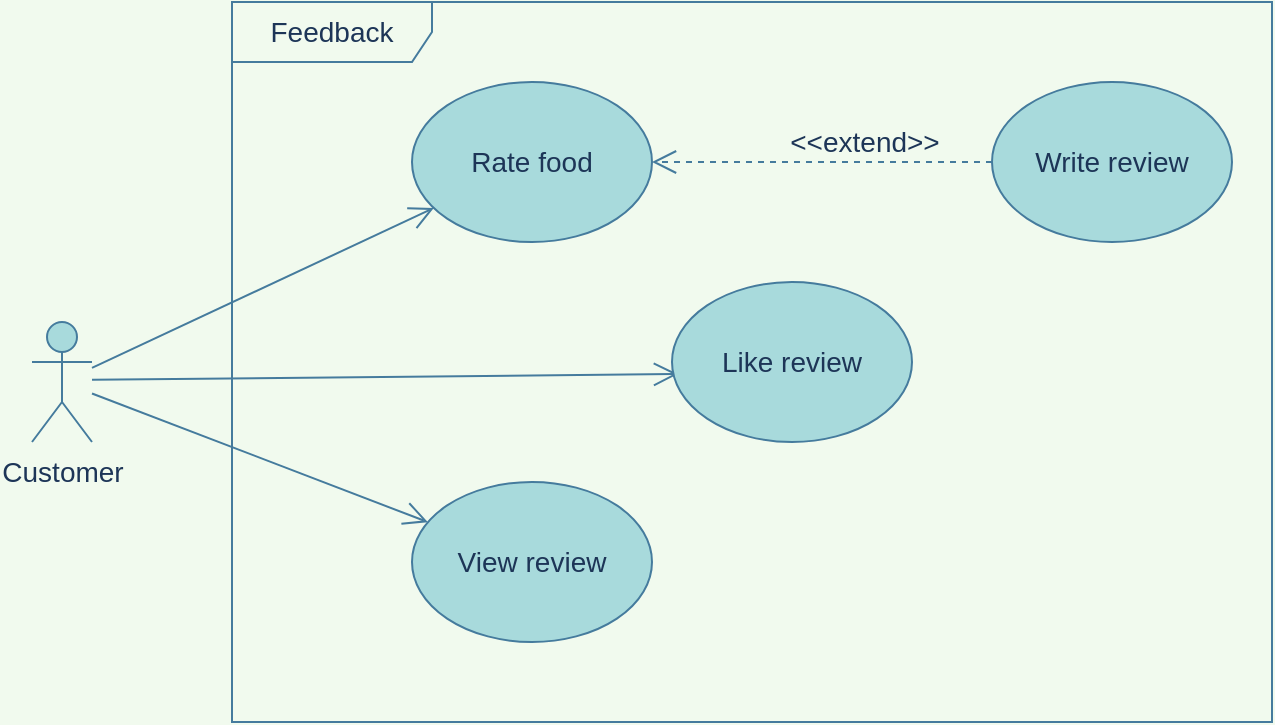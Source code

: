 <mxfile>
    <diagram id="bSG6LJW36YyYRicTBclz" name="Page-1">
        <mxGraphModel dx="820" dy="478" grid="1" gridSize="10" guides="1" tooltips="1" connect="1" arrows="1" fold="1" page="1" pageScale="1" pageWidth="850" pageHeight="1100" background="#F1FAEE" math="0" shadow="0">
            <root>
                <mxCell id="0"/>
                <mxCell id="1" parent="0"/>
                <mxCell id="16" value="Feedback" style="shape=umlFrame;whiteSpace=wrap;html=1;fontSize=14;fillColor=none;width=100;height=30;strokeColor=#457B9D;fontColor=#1D3557;" parent="1" vertex="1">
                    <mxGeometry x="220" y="80" width="520" height="360" as="geometry"/>
                </mxCell>
                <mxCell id="5" style="rounded=0;orthogonalLoop=1;jettySize=auto;html=1;endArrow=open;endFill=0;fontSize=14;strokeColor=#457B9D;fontColor=#1D3557;labelBackgroundColor=#F1FAEE;endSize=10;" parent="1" source="2" target="4" edge="1">
                    <mxGeometry relative="1" as="geometry"/>
                </mxCell>
                <mxCell id="11" style="edgeStyle=none;rounded=0;orthogonalLoop=1;jettySize=auto;html=1;entryX=0.025;entryY=0.588;entryDx=0;entryDy=0;entryPerimeter=0;endArrow=open;endFill=0;fontSize=14;strokeColor=#457B9D;fontColor=#1D3557;labelBackgroundColor=#F1FAEE;endSize=10;" parent="1" edge="1">
                    <mxGeometry relative="1" as="geometry">
                        <mxPoint x="150" y="268.856" as="sourcePoint"/>
                        <mxPoint x="443" y="266.04" as="targetPoint"/>
                    </mxGeometry>
                </mxCell>
                <mxCell id="15" style="edgeStyle=none;rounded=0;orthogonalLoop=1;jettySize=auto;html=1;fontSize=14;endArrow=open;endFill=0;strokeColor=#457B9D;fontColor=#1D3557;labelBackgroundColor=#F1FAEE;endSize=10;" parent="1" source="2" target="14" edge="1">
                    <mxGeometry relative="1" as="geometry"/>
                </mxCell>
                <mxCell id="2" value="Customer" style="shape=umlActor;verticalLabelPosition=bottom;verticalAlign=top;html=1;outlineConnect=0;fontSize=14;fillColor=#A8DADC;strokeColor=#457B9D;fontColor=#1D3557;" parent="1" vertex="1">
                    <mxGeometry x="120" y="240" width="30" height="60" as="geometry"/>
                </mxCell>
                <mxCell id="4" value="Rate food" style="ellipse;whiteSpace=wrap;html=1;fontSize=14;fillColor=#A8DADC;strokeColor=#457B9D;fontColor=#1D3557;" parent="1" vertex="1">
                    <mxGeometry x="310" y="120" width="120" height="80" as="geometry"/>
                </mxCell>
                <mxCell id="7" style="edgeStyle=orthogonalEdgeStyle;rounded=0;orthogonalLoop=1;jettySize=auto;html=1;entryX=1;entryY=0.5;entryDx=0;entryDy=0;dashed=1;endArrow=open;endFill=0;fontSize=14;strokeColor=#457B9D;fontColor=#1D3557;labelBackgroundColor=#F1FAEE;endSize=10;startSize=10;" parent="1" source="6" target="4" edge="1">
                    <mxGeometry relative="1" as="geometry"/>
                </mxCell>
                <mxCell id="12" value="&amp;lt;&amp;lt;extend&amp;gt;&amp;gt;" style="edgeLabel;html=1;align=center;verticalAlign=middle;resizable=0;points=[];fontSize=14;fontColor=#1D3557;labelBackgroundColor=#F1FAEE;" parent="7" vertex="1" connectable="0">
                    <mxGeometry x="-0.3" y="1" relative="1" as="geometry">
                        <mxPoint x="-5" y="-11" as="offset"/>
                    </mxGeometry>
                </mxCell>
                <mxCell id="6" value="Write review" style="ellipse;whiteSpace=wrap;html=1;fontSize=14;fillColor=#A8DADC;strokeColor=#457B9D;fontColor=#1D3557;" parent="1" vertex="1">
                    <mxGeometry x="600" y="120" width="120" height="80" as="geometry"/>
                </mxCell>
                <mxCell id="10" value="Like review" style="ellipse;whiteSpace=wrap;html=1;fontSize=14;fillColor=#A8DADC;strokeColor=#457B9D;fontColor=#1D3557;" parent="1" vertex="1">
                    <mxGeometry x="440" y="220" width="120" height="80" as="geometry"/>
                </mxCell>
                <mxCell id="14" value="View review" style="ellipse;whiteSpace=wrap;html=1;fontSize=14;fillColor=#A8DADC;strokeColor=#457B9D;fontColor=#1D3557;" parent="1" vertex="1">
                    <mxGeometry x="310" y="320" width="120" height="80" as="geometry"/>
                </mxCell>
            </root>
        </mxGraphModel>
    </diagram>
</mxfile>